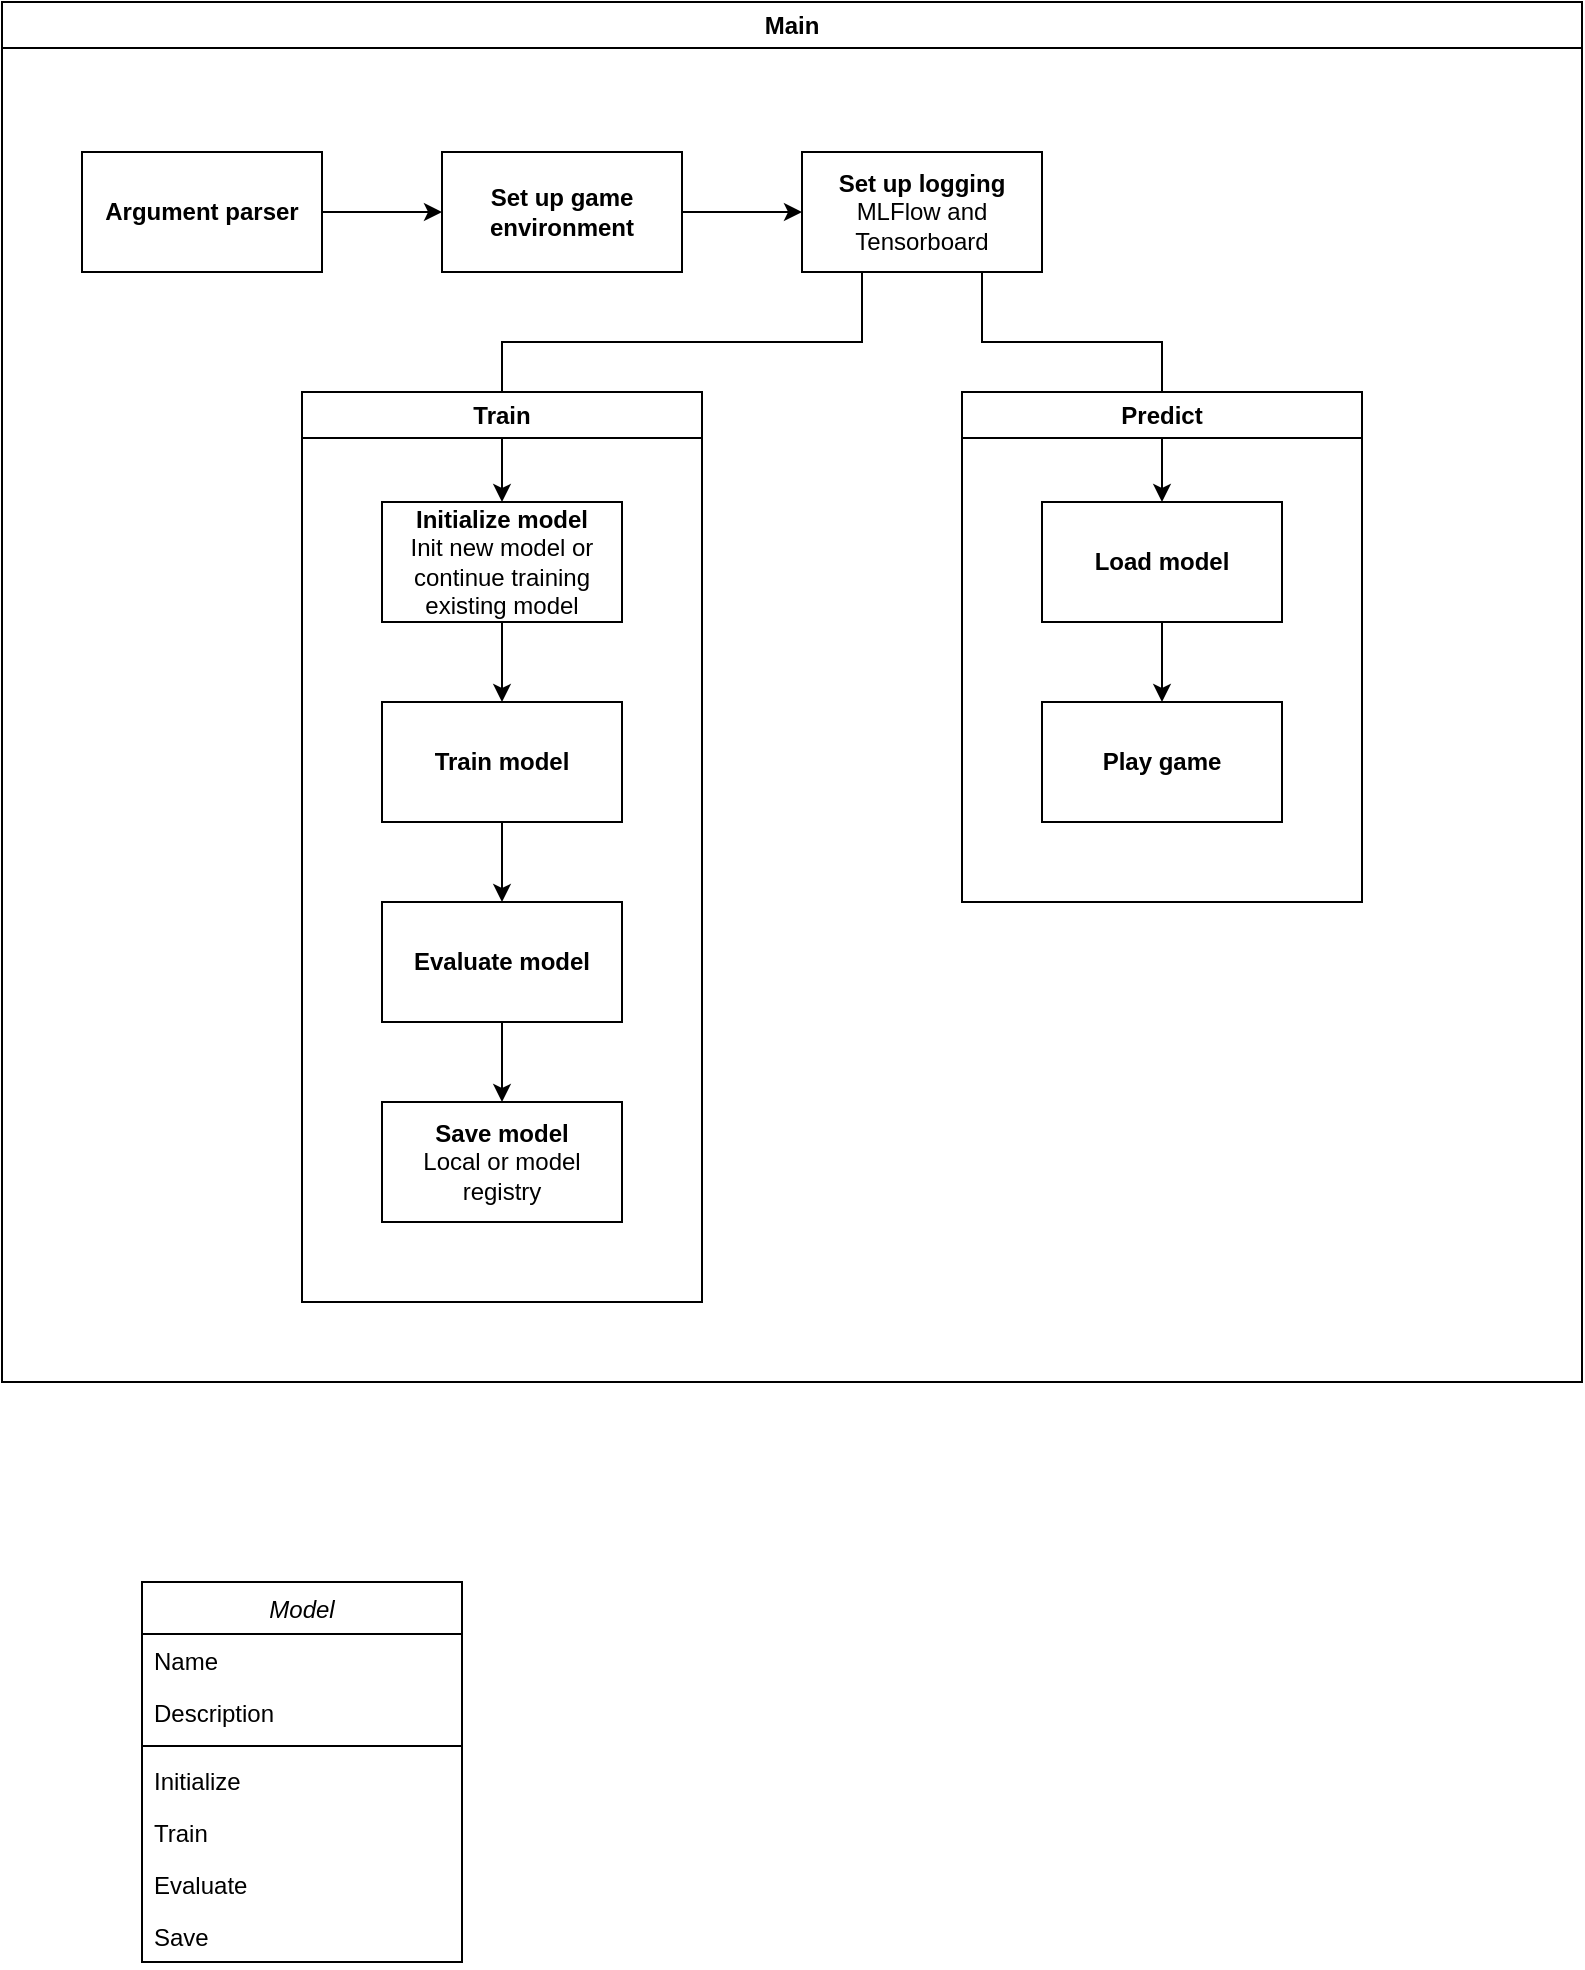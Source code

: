 <mxfile version="20.8.13" type="device"><diagram id="C5RBs43oDa-KdzZeNtuy" name="Page-1"><mxGraphModel dx="1194" dy="664" grid="1" gridSize="10" guides="1" tooltips="1" connect="1" arrows="1" fold="1" page="1" pageScale="1" pageWidth="827" pageHeight="1169" math="0" shadow="0"><root><mxCell id="WIyWlLk6GJQsqaUBKTNV-0"/><mxCell id="WIyWlLk6GJQsqaUBKTNV-1" parent="WIyWlLk6GJQsqaUBKTNV-0"/><mxCell id="zkfFHV4jXpPFQw0GAbJ--0" value="Model" style="swimlane;fontStyle=2;align=center;verticalAlign=top;childLayout=stackLayout;horizontal=1;startSize=26;horizontalStack=0;resizeParent=1;resizeLast=0;collapsible=1;marginBottom=0;rounded=0;shadow=0;strokeWidth=1;" parent="WIyWlLk6GJQsqaUBKTNV-1" vertex="1"><mxGeometry x="140" y="830" width="160" height="190" as="geometry"><mxRectangle x="230" y="140" width="160" height="26" as="alternateBounds"/></mxGeometry></mxCell><mxCell id="zkfFHV4jXpPFQw0GAbJ--1" value="Name" style="text;align=left;verticalAlign=top;spacingLeft=4;spacingRight=4;overflow=hidden;rotatable=0;points=[[0,0.5],[1,0.5]];portConstraint=eastwest;" parent="zkfFHV4jXpPFQw0GAbJ--0" vertex="1"><mxGeometry y="26" width="160" height="26" as="geometry"/></mxCell><mxCell id="zkfFHV4jXpPFQw0GAbJ--2" value="Description" style="text;align=left;verticalAlign=top;spacingLeft=4;spacingRight=4;overflow=hidden;rotatable=0;points=[[0,0.5],[1,0.5]];portConstraint=eastwest;rounded=0;shadow=0;html=0;" parent="zkfFHV4jXpPFQw0GAbJ--0" vertex="1"><mxGeometry y="52" width="160" height="26" as="geometry"/></mxCell><mxCell id="zkfFHV4jXpPFQw0GAbJ--4" value="" style="line;html=1;strokeWidth=1;align=left;verticalAlign=middle;spacingTop=-1;spacingLeft=3;spacingRight=3;rotatable=0;labelPosition=right;points=[];portConstraint=eastwest;" parent="zkfFHV4jXpPFQw0GAbJ--0" vertex="1"><mxGeometry y="78" width="160" height="8" as="geometry"/></mxCell><mxCell id="zkfFHV4jXpPFQw0GAbJ--5" value="Initialize" style="text;align=left;verticalAlign=top;spacingLeft=4;spacingRight=4;overflow=hidden;rotatable=0;points=[[0,0.5],[1,0.5]];portConstraint=eastwest;" parent="zkfFHV4jXpPFQw0GAbJ--0" vertex="1"><mxGeometry y="86" width="160" height="26" as="geometry"/></mxCell><mxCell id="1v40CqSMoSPTDsLqmz7L-34" value="Train" style="text;align=left;verticalAlign=top;spacingLeft=4;spacingRight=4;overflow=hidden;rotatable=0;points=[[0,0.5],[1,0.5]];portConstraint=eastwest;" vertex="1" parent="zkfFHV4jXpPFQw0GAbJ--0"><mxGeometry y="112" width="160" height="26" as="geometry"/></mxCell><mxCell id="1v40CqSMoSPTDsLqmz7L-35" value="Evaluate" style="text;align=left;verticalAlign=top;spacingLeft=4;spacingRight=4;overflow=hidden;rotatable=0;points=[[0,0.5],[1,0.5]];portConstraint=eastwest;" vertex="1" parent="zkfFHV4jXpPFQw0GAbJ--0"><mxGeometry y="138" width="160" height="26" as="geometry"/></mxCell><mxCell id="1v40CqSMoSPTDsLqmz7L-36" value="Save" style="text;align=left;verticalAlign=top;spacingLeft=4;spacingRight=4;overflow=hidden;rotatable=0;points=[[0,0.5],[1,0.5]];portConstraint=eastwest;" vertex="1" parent="zkfFHV4jXpPFQw0GAbJ--0"><mxGeometry y="164" width="160" height="26" as="geometry"/></mxCell><mxCell id="1v40CqSMoSPTDsLqmz7L-2" value="Main" style="swimlane;whiteSpace=wrap;html=1;fillColor=default;" vertex="1" parent="WIyWlLk6GJQsqaUBKTNV-1"><mxGeometry x="70" y="40" width="790" height="690" as="geometry"/></mxCell><mxCell id="1v40CqSMoSPTDsLqmz7L-3" value="&lt;b&gt;Argument parser&lt;/b&gt;" style="rounded=0;whiteSpace=wrap;html=1;fillColor=default;" vertex="1" parent="1v40CqSMoSPTDsLqmz7L-2"><mxGeometry x="40" y="75" width="120" height="60" as="geometry"/></mxCell><mxCell id="1v40CqSMoSPTDsLqmz7L-6" value="&lt;b&gt;Set up game environment&lt;/b&gt;" style="rounded=0;whiteSpace=wrap;html=1;fillColor=default;" vertex="1" parent="1v40CqSMoSPTDsLqmz7L-2"><mxGeometry x="220" y="75" width="120" height="60" as="geometry"/></mxCell><mxCell id="1v40CqSMoSPTDsLqmz7L-7" value="" style="endArrow=classic;html=1;rounded=0;exitX=1;exitY=0.5;exitDx=0;exitDy=0;" edge="1" parent="1v40CqSMoSPTDsLqmz7L-2" source="1v40CqSMoSPTDsLqmz7L-3" target="1v40CqSMoSPTDsLqmz7L-6"><mxGeometry width="50" height="50" relative="1" as="geometry"><mxPoint x="310" y="265" as="sourcePoint"/><mxPoint x="210" y="105" as="targetPoint"/></mxGeometry></mxCell><mxCell id="1v40CqSMoSPTDsLqmz7L-30" style="edgeStyle=orthogonalEdgeStyle;rounded=0;orthogonalLoop=1;jettySize=auto;html=1;exitX=0.25;exitY=1;exitDx=0;exitDy=0;entryX=0.5;entryY=0;entryDx=0;entryDy=0;" edge="1" parent="1v40CqSMoSPTDsLqmz7L-2" source="1v40CqSMoSPTDsLqmz7L-8" target="1v40CqSMoSPTDsLqmz7L-25"><mxGeometry relative="1" as="geometry"><Array as="points"><mxPoint x="430" y="170"/><mxPoint x="250" y="170"/></Array></mxGeometry></mxCell><mxCell id="1v40CqSMoSPTDsLqmz7L-31" style="edgeStyle=orthogonalEdgeStyle;rounded=0;orthogonalLoop=1;jettySize=auto;html=1;exitX=0.75;exitY=1;exitDx=0;exitDy=0;entryX=0.5;entryY=0;entryDx=0;entryDy=0;" edge="1" parent="1v40CqSMoSPTDsLqmz7L-2" source="1v40CqSMoSPTDsLqmz7L-8" target="1v40CqSMoSPTDsLqmz7L-22"><mxGeometry relative="1" as="geometry"><Array as="points"><mxPoint x="490" y="170"/><mxPoint x="580" y="170"/></Array></mxGeometry></mxCell><mxCell id="1v40CqSMoSPTDsLqmz7L-8" value="&lt;b&gt;Set up logging&lt;/b&gt;&lt;br&gt;MLFlow and Tensorboard" style="rounded=0;whiteSpace=wrap;html=1;fillColor=default;" vertex="1" parent="1v40CqSMoSPTDsLqmz7L-2"><mxGeometry x="400" y="75" width="120" height="60" as="geometry"/></mxCell><mxCell id="1v40CqSMoSPTDsLqmz7L-9" value="" style="endArrow=classic;html=1;rounded=0;exitX=1;exitY=0.5;exitDx=0;exitDy=0;" edge="1" parent="1v40CqSMoSPTDsLqmz7L-2" source="1v40CqSMoSPTDsLqmz7L-6" target="1v40CqSMoSPTDsLqmz7L-8"><mxGeometry width="50" height="50" relative="1" as="geometry"><mxPoint x="170" y="115" as="sourcePoint"/><mxPoint x="230" y="115" as="targetPoint"/></mxGeometry></mxCell><mxCell id="1v40CqSMoSPTDsLqmz7L-11" value="Train" style="swimlane;whiteSpace=wrap;html=1;fillColor=default;startSize=23;" vertex="1" parent="1v40CqSMoSPTDsLqmz7L-2"><mxGeometry x="150" y="195" width="200" height="455" as="geometry"/></mxCell><mxCell id="1v40CqSMoSPTDsLqmz7L-27" value="" style="edgeStyle=orthogonalEdgeStyle;rounded=0;orthogonalLoop=1;jettySize=auto;html=1;" edge="1" parent="1v40CqSMoSPTDsLqmz7L-11" source="1v40CqSMoSPTDsLqmz7L-25" target="1v40CqSMoSPTDsLqmz7L-26"><mxGeometry relative="1" as="geometry"/></mxCell><mxCell id="1v40CqSMoSPTDsLqmz7L-25" value="&lt;b&gt;Initialize&amp;nbsp;model&lt;/b&gt;&lt;br&gt;Init new model or continue training existing model" style="rounded=0;whiteSpace=wrap;html=1;fillColor=default;" vertex="1" parent="1v40CqSMoSPTDsLqmz7L-11"><mxGeometry x="40" y="55" width="120" height="60" as="geometry"/></mxCell><mxCell id="1v40CqSMoSPTDsLqmz7L-29" value="" style="edgeStyle=orthogonalEdgeStyle;rounded=0;orthogonalLoop=1;jettySize=auto;html=1;" edge="1" parent="1v40CqSMoSPTDsLqmz7L-11" source="1v40CqSMoSPTDsLqmz7L-26" target="1v40CqSMoSPTDsLqmz7L-28"><mxGeometry relative="1" as="geometry"/></mxCell><mxCell id="1v40CqSMoSPTDsLqmz7L-26" value="&lt;b&gt;Train model&lt;/b&gt;" style="whiteSpace=wrap;html=1;rounded=0;" vertex="1" parent="1v40CqSMoSPTDsLqmz7L-11"><mxGeometry x="40" y="155" width="120" height="60" as="geometry"/></mxCell><mxCell id="1v40CqSMoSPTDsLqmz7L-33" value="" style="edgeStyle=orthogonalEdgeStyle;rounded=0;orthogonalLoop=1;jettySize=auto;html=1;" edge="1" parent="1v40CqSMoSPTDsLqmz7L-11" source="1v40CqSMoSPTDsLqmz7L-28" target="1v40CqSMoSPTDsLqmz7L-32"><mxGeometry relative="1" as="geometry"/></mxCell><mxCell id="1v40CqSMoSPTDsLqmz7L-28" value="&lt;b&gt;Evaluate model&lt;/b&gt;" style="whiteSpace=wrap;html=1;rounded=0;" vertex="1" parent="1v40CqSMoSPTDsLqmz7L-11"><mxGeometry x="40" y="255" width="120" height="60" as="geometry"/></mxCell><mxCell id="1v40CqSMoSPTDsLqmz7L-32" value="&lt;b&gt;Save model&lt;/b&gt;&lt;br&gt;Local or model registry" style="whiteSpace=wrap;html=1;rounded=0;" vertex="1" parent="1v40CqSMoSPTDsLqmz7L-11"><mxGeometry x="40" y="355" width="120" height="60" as="geometry"/></mxCell><mxCell id="1v40CqSMoSPTDsLqmz7L-19" value="Predict" style="swimlane;whiteSpace=wrap;html=1;fillColor=default;startSize=23;" vertex="1" parent="1v40CqSMoSPTDsLqmz7L-2"><mxGeometry x="480" y="195" width="200" height="255" as="geometry"/></mxCell><mxCell id="1v40CqSMoSPTDsLqmz7L-24" value="" style="edgeStyle=orthogonalEdgeStyle;rounded=0;orthogonalLoop=1;jettySize=auto;html=1;" edge="1" parent="1v40CqSMoSPTDsLqmz7L-19" source="1v40CqSMoSPTDsLqmz7L-22" target="1v40CqSMoSPTDsLqmz7L-23"><mxGeometry relative="1" as="geometry"/></mxCell><mxCell id="1v40CqSMoSPTDsLqmz7L-22" value="&lt;b&gt;Load model&lt;/b&gt;" style="rounded=0;whiteSpace=wrap;html=1;fillColor=default;" vertex="1" parent="1v40CqSMoSPTDsLqmz7L-19"><mxGeometry x="40" y="55" width="120" height="60" as="geometry"/></mxCell><mxCell id="1v40CqSMoSPTDsLqmz7L-23" value="&lt;b&gt;Play game&lt;/b&gt;" style="whiteSpace=wrap;html=1;rounded=0;" vertex="1" parent="1v40CqSMoSPTDsLqmz7L-19"><mxGeometry x="40" y="155" width="120" height="60" as="geometry"/></mxCell></root></mxGraphModel></diagram></mxfile>